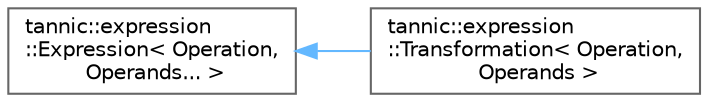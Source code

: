 digraph "Graphical Class Hierarchy"
{
 // LATEX_PDF_SIZE
  bgcolor="transparent";
  edge [fontname=Helvetica,fontsize=10,labelfontname=Helvetica,labelfontsize=10];
  node [fontname=Helvetica,fontsize=10,shape=box,height=0.2,width=0.4];
  rankdir="LR";
  Node0 [id="Node000000",label="tannic::expression\l::Expression\< Operation,\l Operands... \>",height=0.2,width=0.4,color="grey40", fillcolor="white", style="filled",URL="$de/ddf/classtannic_1_1expression_1_1Expression.html",tooltip=" "];
  Node0 -> Node1 [id="edge8_Node000000_Node000001",dir="back",color="steelblue1",style="solid",tooltip=" "];
  Node1 [id="Node000001",label="tannic::expression\l::Transformation\< Operation,\l Operands \>",height=0.2,width=0.4,color="grey40", fillcolor="white", style="filled",URL="$dc/dd5/classtannic_1_1expression_1_1Transformation.html",tooltip=" "];
}
